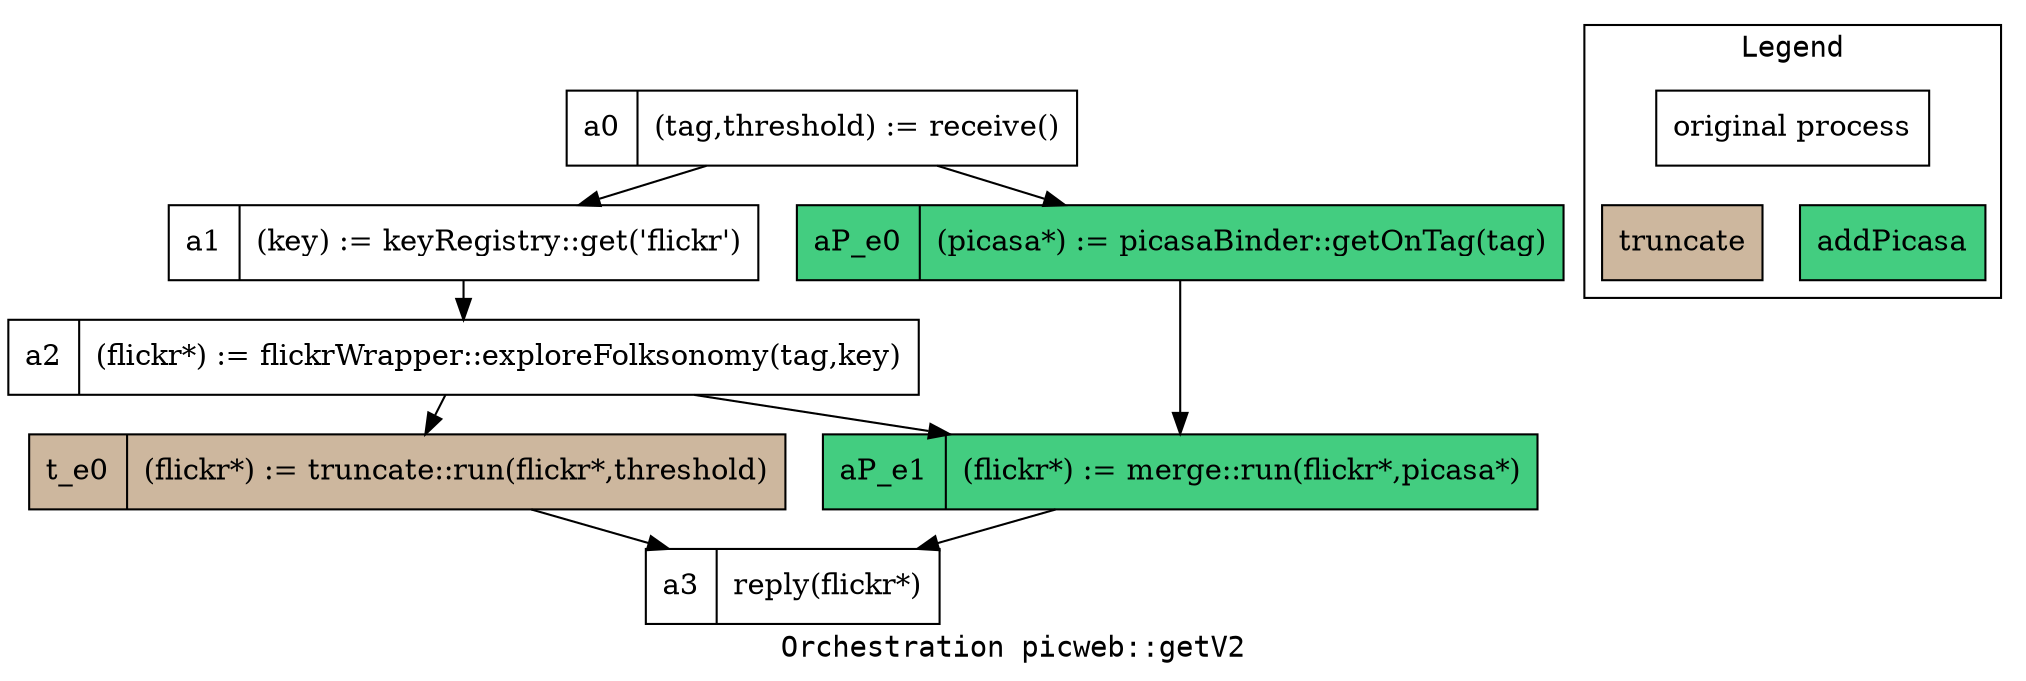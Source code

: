 digraph picweb_getV2 {
  fontname=Courier;
  node [shape=record];
  edge [fontname=Courier];
label="Orchestration picweb::getV2"
  picweb_getV2_a0 [label="a0|(tag,threshold) := receive()"];
  picweb_getV2_a1 [label="a1|(key) := keyRegistry::get('flickr')"];
  picweb_getV2_a2 [label="a2|(flickr*) := flickrWrapper::exploreFolksonomy(tag,key)"];
  picweb_getV2_a3 [label="a3|reply(flickr*)"];
  picweb_getV2_t_e0 [label="t_e0|(flickr*) := truncate::run(flickr*,threshold)",style=filled, fillcolor="bisque3"];
  picweb_getV2_aP_e0 [label="aP_e0|(picasa*) := picasaBinder::getOnTag(tag)",style=filled, fillcolor="seagreen3"];
  picweb_getV2_aP_e1 [label="aP_e1|(flickr*) := merge::run(flickr*,picasa*)",style=filled, fillcolor="seagreen3"];
  picweb_getV2_a0 -> picweb_getV2_a1 ;
  picweb_getV2_a0 -> picweb_getV2_aP_e0 ;
  picweb_getV2_a1 -> picweb_getV2_a2 ;
  picweb_getV2_a2 -> picweb_getV2_t_e0 ;
  picweb_getV2_t_e0 -> picweb_getV2_a3 ;
  picweb_getV2_aP_e0 -> picweb_getV2_aP_e1 ;
  picweb_getV2_a2 -> picweb_getV2_aP_e1 ;
  picweb_getV2_aP_e1 -> picweb_getV2_a3 ;

subgraph cluster_legend {
          label = "Legend";
          ranksep=0.02;
          orig [label="original process"];
          t [label="truncate", style=filled, fillcolor="bisque3"];
	  aP [label="addPicasa", style=filled, fillcolor="seagreen3"];
          orig -> t [style="invis",arrowsize=0];
	  orig -> aP [style="invis",arrowsize=0];
  }


} 
